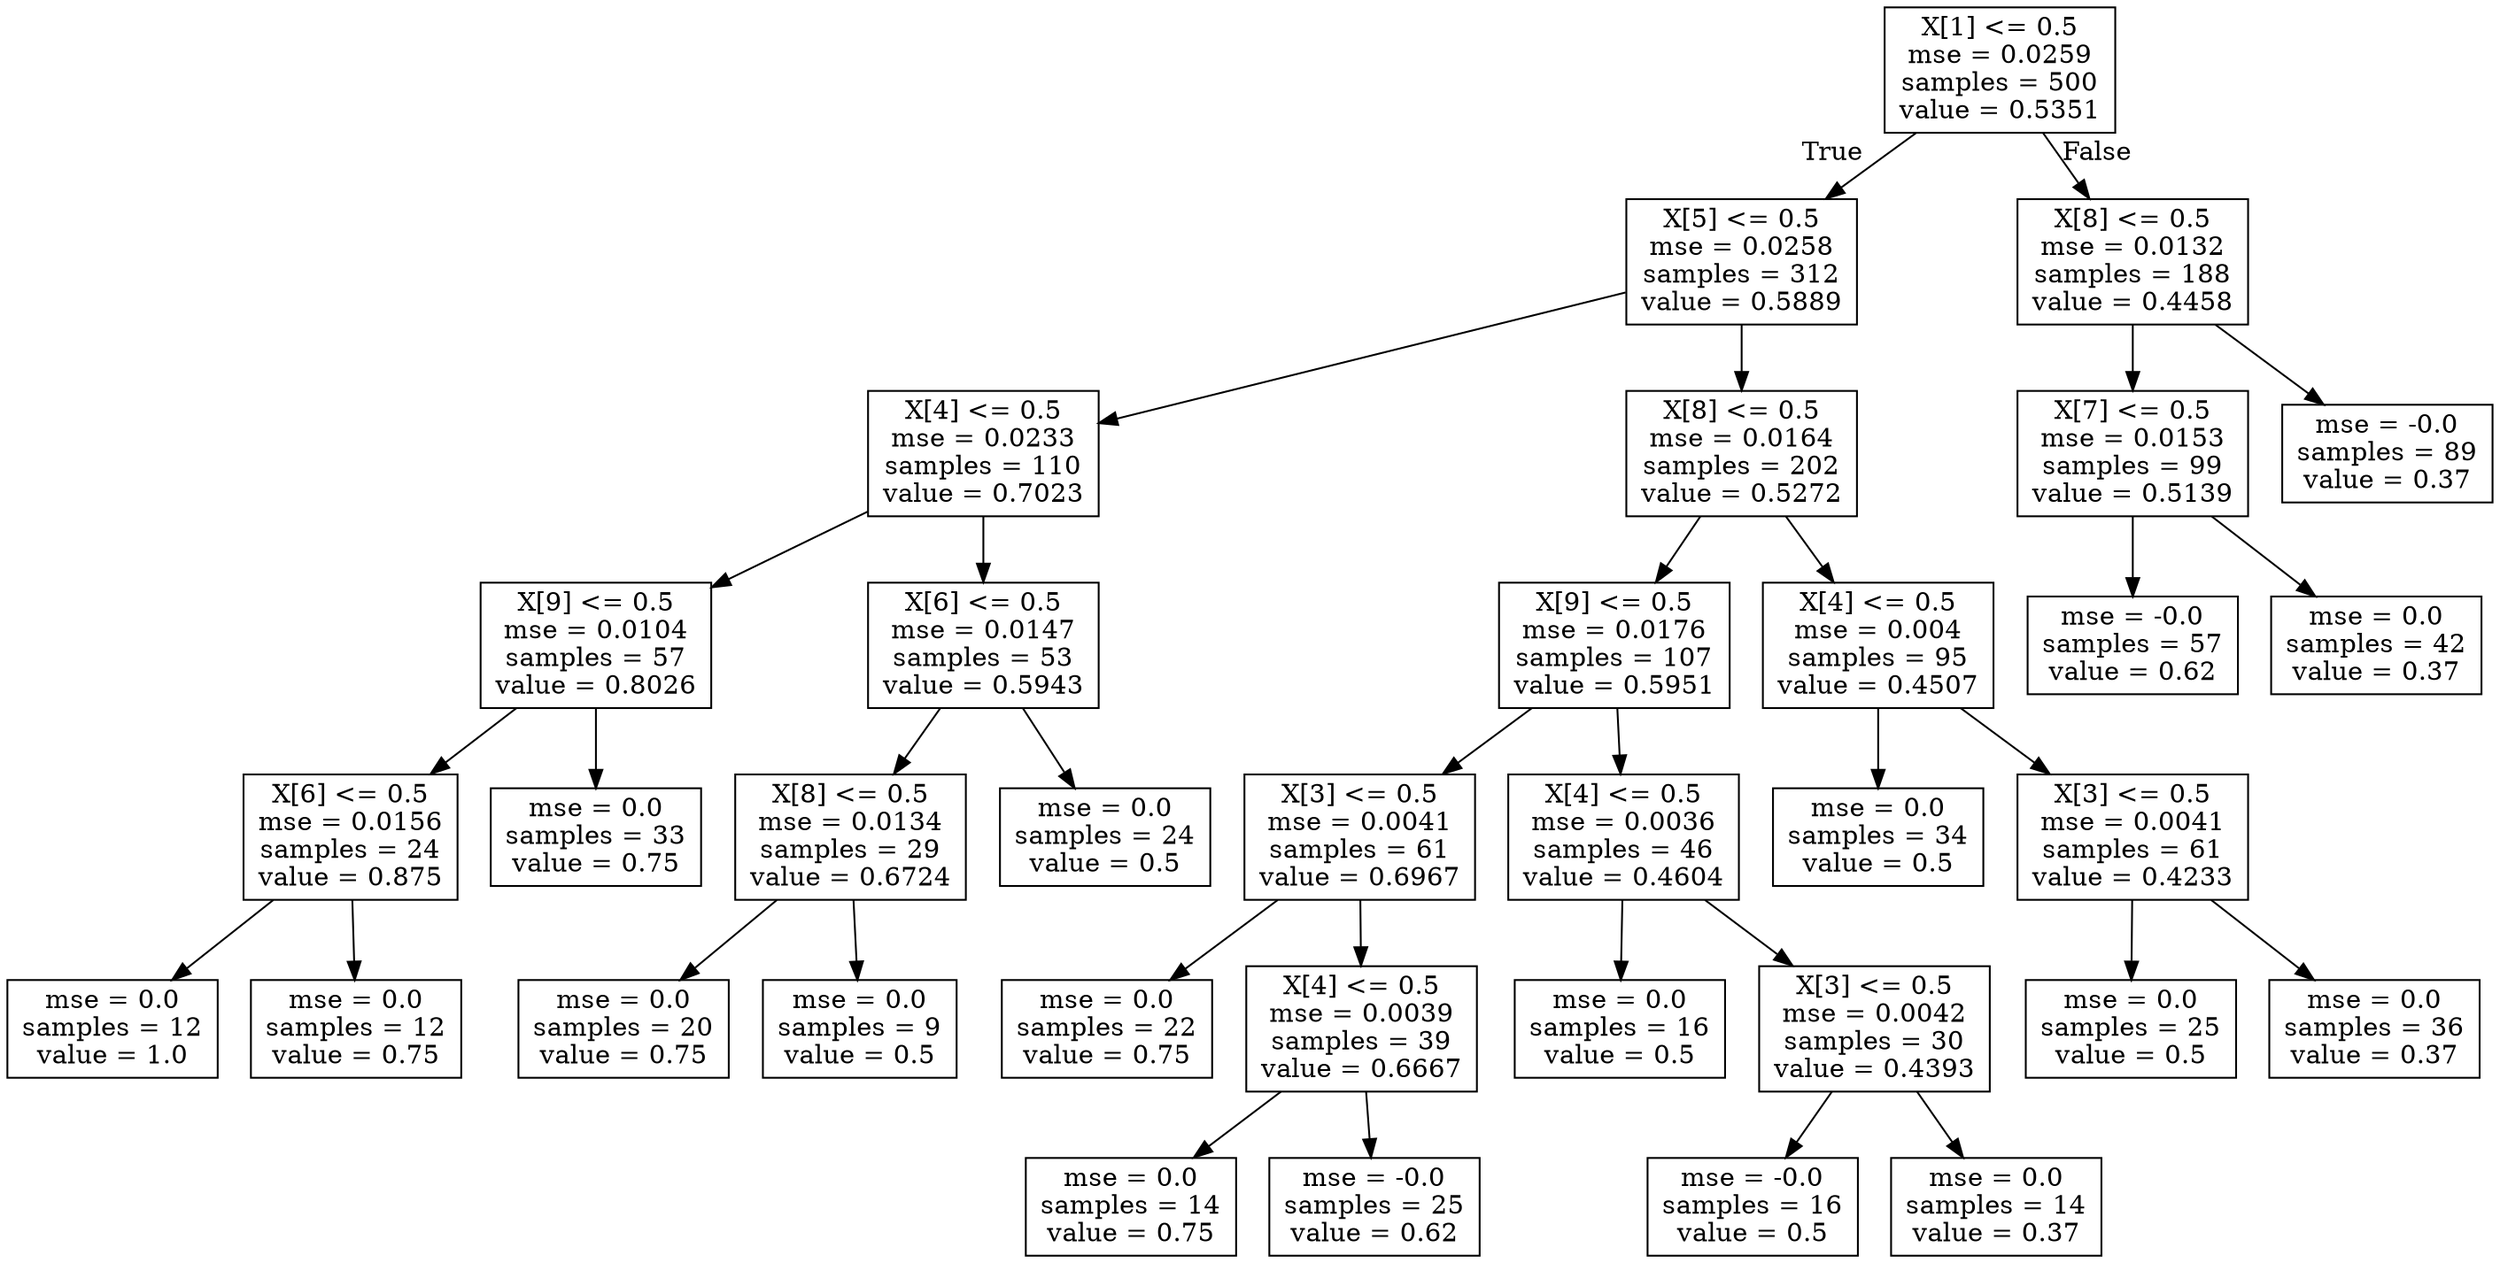 digraph Tree {
node [shape=box] ;
0 [label="X[1] <= 0.5\nmse = 0.0259\nsamples = 500\nvalue = 0.5351"] ;
1 [label="X[5] <= 0.5\nmse = 0.0258\nsamples = 312\nvalue = 0.5889"] ;
0 -> 1 [labeldistance=2.5, labelangle=45, headlabel="True"] ;
2 [label="X[4] <= 0.5\nmse = 0.0233\nsamples = 110\nvalue = 0.7023"] ;
1 -> 2 ;
3 [label="X[9] <= 0.5\nmse = 0.0104\nsamples = 57\nvalue = 0.8026"] ;
2 -> 3 ;
4 [label="X[6] <= 0.5\nmse = 0.0156\nsamples = 24\nvalue = 0.875"] ;
3 -> 4 ;
5 [label="mse = 0.0\nsamples = 12\nvalue = 1.0"] ;
4 -> 5 ;
6 [label="mse = 0.0\nsamples = 12\nvalue = 0.75"] ;
4 -> 6 ;
7 [label="mse = 0.0\nsamples = 33\nvalue = 0.75"] ;
3 -> 7 ;
8 [label="X[6] <= 0.5\nmse = 0.0147\nsamples = 53\nvalue = 0.5943"] ;
2 -> 8 ;
9 [label="X[8] <= 0.5\nmse = 0.0134\nsamples = 29\nvalue = 0.6724"] ;
8 -> 9 ;
10 [label="mse = 0.0\nsamples = 20\nvalue = 0.75"] ;
9 -> 10 ;
11 [label="mse = 0.0\nsamples = 9\nvalue = 0.5"] ;
9 -> 11 ;
12 [label="mse = 0.0\nsamples = 24\nvalue = 0.5"] ;
8 -> 12 ;
13 [label="X[8] <= 0.5\nmse = 0.0164\nsamples = 202\nvalue = 0.5272"] ;
1 -> 13 ;
14 [label="X[9] <= 0.5\nmse = 0.0176\nsamples = 107\nvalue = 0.5951"] ;
13 -> 14 ;
15 [label="X[3] <= 0.5\nmse = 0.0041\nsamples = 61\nvalue = 0.6967"] ;
14 -> 15 ;
16 [label="mse = 0.0\nsamples = 22\nvalue = 0.75"] ;
15 -> 16 ;
17 [label="X[4] <= 0.5\nmse = 0.0039\nsamples = 39\nvalue = 0.6667"] ;
15 -> 17 ;
18 [label="mse = 0.0\nsamples = 14\nvalue = 0.75"] ;
17 -> 18 ;
19 [label="mse = -0.0\nsamples = 25\nvalue = 0.62"] ;
17 -> 19 ;
20 [label="X[4] <= 0.5\nmse = 0.0036\nsamples = 46\nvalue = 0.4604"] ;
14 -> 20 ;
21 [label="mse = 0.0\nsamples = 16\nvalue = 0.5"] ;
20 -> 21 ;
22 [label="X[3] <= 0.5\nmse = 0.0042\nsamples = 30\nvalue = 0.4393"] ;
20 -> 22 ;
23 [label="mse = -0.0\nsamples = 16\nvalue = 0.5"] ;
22 -> 23 ;
24 [label="mse = 0.0\nsamples = 14\nvalue = 0.37"] ;
22 -> 24 ;
25 [label="X[4] <= 0.5\nmse = 0.004\nsamples = 95\nvalue = 0.4507"] ;
13 -> 25 ;
26 [label="mse = 0.0\nsamples = 34\nvalue = 0.5"] ;
25 -> 26 ;
27 [label="X[3] <= 0.5\nmse = 0.0041\nsamples = 61\nvalue = 0.4233"] ;
25 -> 27 ;
28 [label="mse = 0.0\nsamples = 25\nvalue = 0.5"] ;
27 -> 28 ;
29 [label="mse = 0.0\nsamples = 36\nvalue = 0.37"] ;
27 -> 29 ;
30 [label="X[8] <= 0.5\nmse = 0.0132\nsamples = 188\nvalue = 0.4458"] ;
0 -> 30 [labeldistance=2.5, labelangle=-45, headlabel="False"] ;
31 [label="X[7] <= 0.5\nmse = 0.0153\nsamples = 99\nvalue = 0.5139"] ;
30 -> 31 ;
32 [label="mse = -0.0\nsamples = 57\nvalue = 0.62"] ;
31 -> 32 ;
33 [label="mse = 0.0\nsamples = 42\nvalue = 0.37"] ;
31 -> 33 ;
34 [label="mse = -0.0\nsamples = 89\nvalue = 0.37"] ;
30 -> 34 ;
}